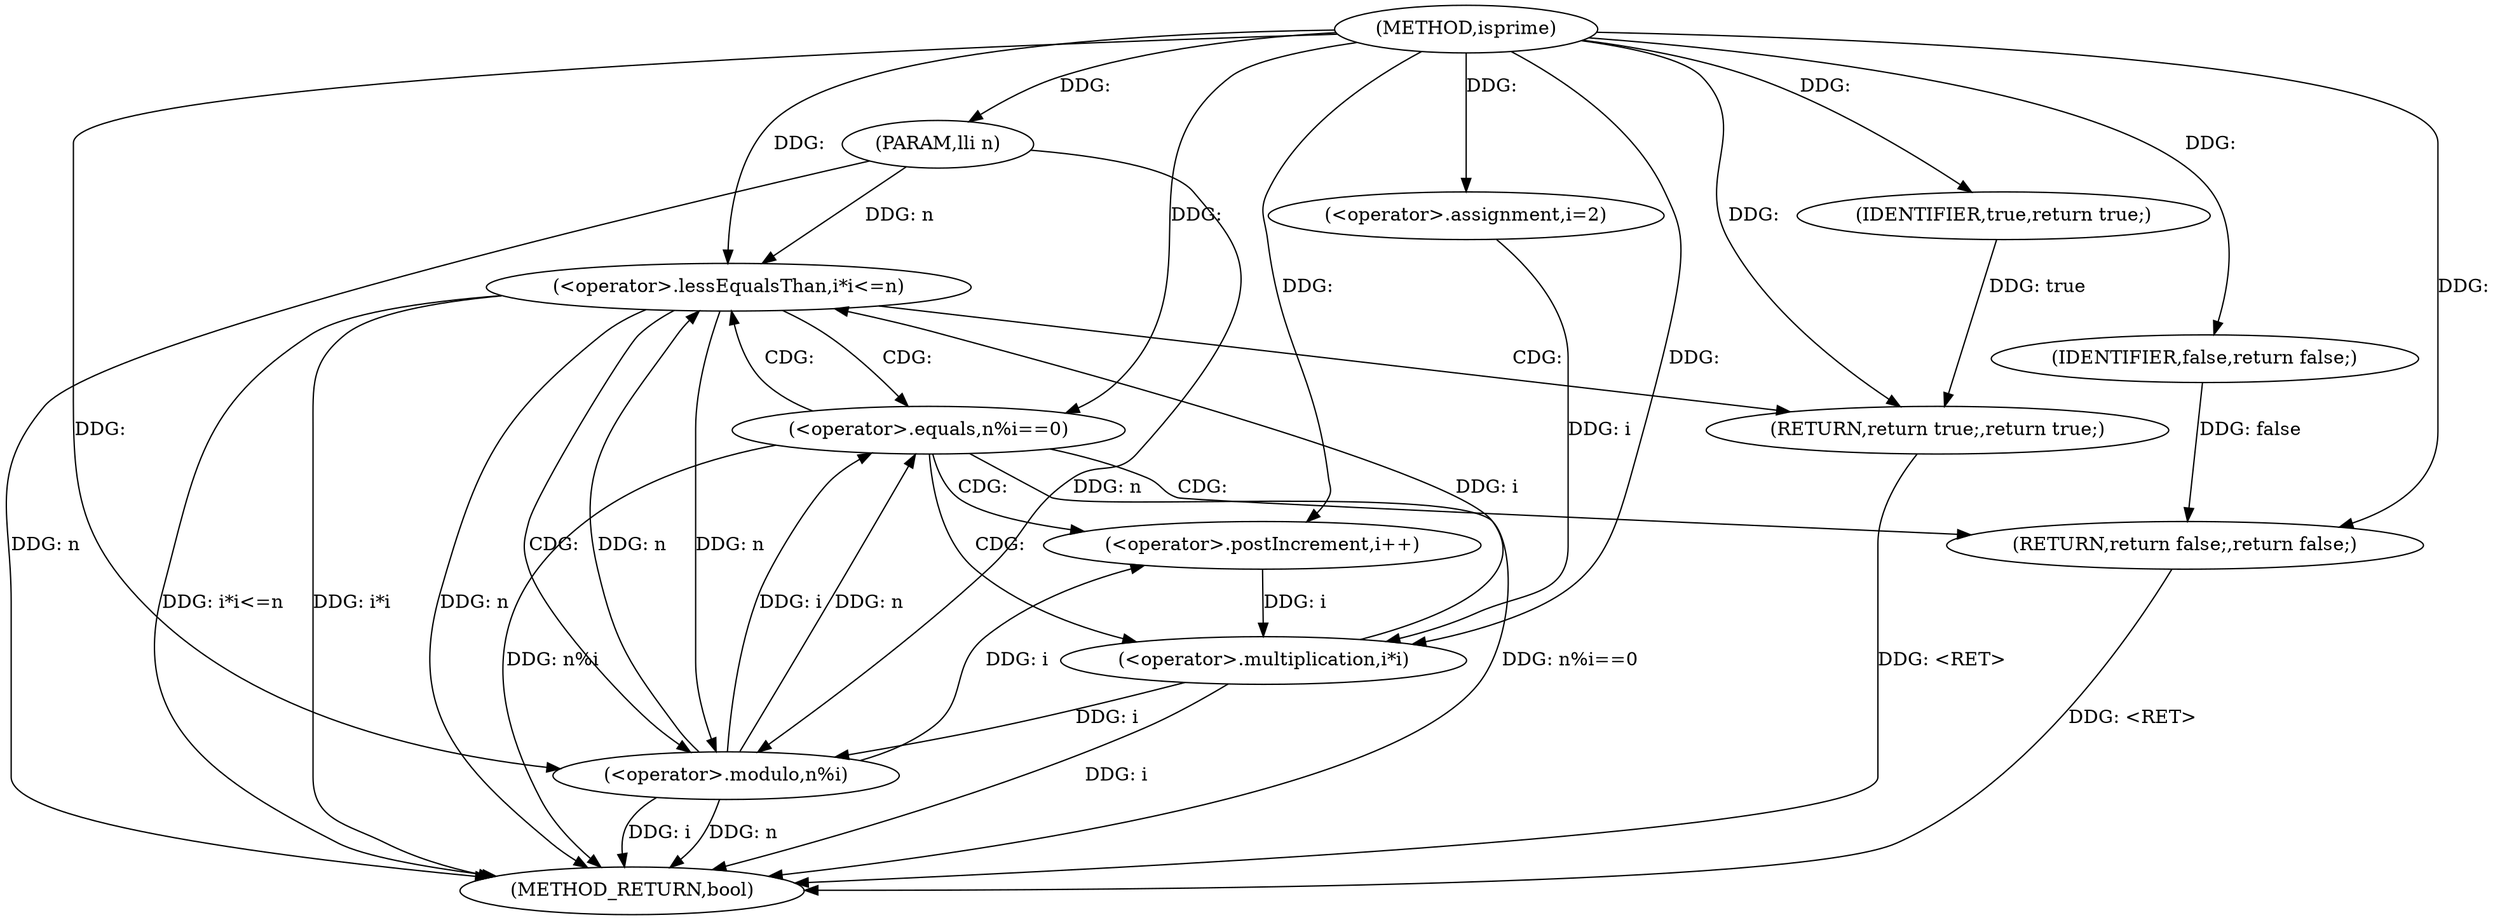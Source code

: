 digraph "isprime" {  
"1000171" [label = "(METHOD,isprime)" ]
"1000198" [label = "(METHOD_RETURN,bool)" ]
"1000172" [label = "(PARAM,lli n)" ]
"1000196" [label = "(RETURN,return true;,return true;)" ]
"1000176" [label = "(<operator>.assignment,i=2)" ]
"1000179" [label = "(<operator>.lessEqualsThan,i*i<=n)" ]
"1000184" [label = "(<operator>.postIncrement,i++)" ]
"1000197" [label = "(IDENTIFIER,true,return true;)" ]
"1000180" [label = "(<operator>.multiplication,i*i)" ]
"1000188" [label = "(<operator>.equals,n%i==0)" ]
"1000194" [label = "(RETURN,return false;,return false;)" ]
"1000189" [label = "(<operator>.modulo,n%i)" ]
"1000195" [label = "(IDENTIFIER,false,return false;)" ]
  "1000194" -> "1000198"  [ label = "DDG: <RET>"] 
  "1000196" -> "1000198"  [ label = "DDG: <RET>"] 
  "1000172" -> "1000198"  [ label = "DDG: n"] 
  "1000180" -> "1000198"  [ label = "DDG: i"] 
  "1000179" -> "1000198"  [ label = "DDG: i*i"] 
  "1000179" -> "1000198"  [ label = "DDG: n"] 
  "1000179" -> "1000198"  [ label = "DDG: i*i<=n"] 
  "1000189" -> "1000198"  [ label = "DDG: n"] 
  "1000189" -> "1000198"  [ label = "DDG: i"] 
  "1000188" -> "1000198"  [ label = "DDG: n%i"] 
  "1000188" -> "1000198"  [ label = "DDG: n%i==0"] 
  "1000171" -> "1000172"  [ label = "DDG: "] 
  "1000197" -> "1000196"  [ label = "DDG: true"] 
  "1000171" -> "1000196"  [ label = "DDG: "] 
  "1000171" -> "1000176"  [ label = "DDG: "] 
  "1000171" -> "1000197"  [ label = "DDG: "] 
  "1000180" -> "1000179"  [ label = "DDG: i"] 
  "1000189" -> "1000179"  [ label = "DDG: n"] 
  "1000172" -> "1000179"  [ label = "DDG: n"] 
  "1000171" -> "1000179"  [ label = "DDG: "] 
  "1000189" -> "1000184"  [ label = "DDG: i"] 
  "1000171" -> "1000184"  [ label = "DDG: "] 
  "1000176" -> "1000180"  [ label = "DDG: i"] 
  "1000184" -> "1000180"  [ label = "DDG: i"] 
  "1000171" -> "1000180"  [ label = "DDG: "] 
  "1000189" -> "1000188"  [ label = "DDG: i"] 
  "1000189" -> "1000188"  [ label = "DDG: n"] 
  "1000171" -> "1000188"  [ label = "DDG: "] 
  "1000195" -> "1000194"  [ label = "DDG: false"] 
  "1000171" -> "1000194"  [ label = "DDG: "] 
  "1000179" -> "1000189"  [ label = "DDG: n"] 
  "1000172" -> "1000189"  [ label = "DDG: n"] 
  "1000171" -> "1000189"  [ label = "DDG: "] 
  "1000180" -> "1000189"  [ label = "DDG: i"] 
  "1000171" -> "1000195"  [ label = "DDG: "] 
  "1000179" -> "1000188"  [ label = "CDG: "] 
  "1000179" -> "1000189"  [ label = "CDG: "] 
  "1000179" -> "1000196"  [ label = "CDG: "] 
  "1000188" -> "1000179"  [ label = "CDG: "] 
  "1000188" -> "1000194"  [ label = "CDG: "] 
  "1000188" -> "1000184"  [ label = "CDG: "] 
  "1000188" -> "1000180"  [ label = "CDG: "] 
}
